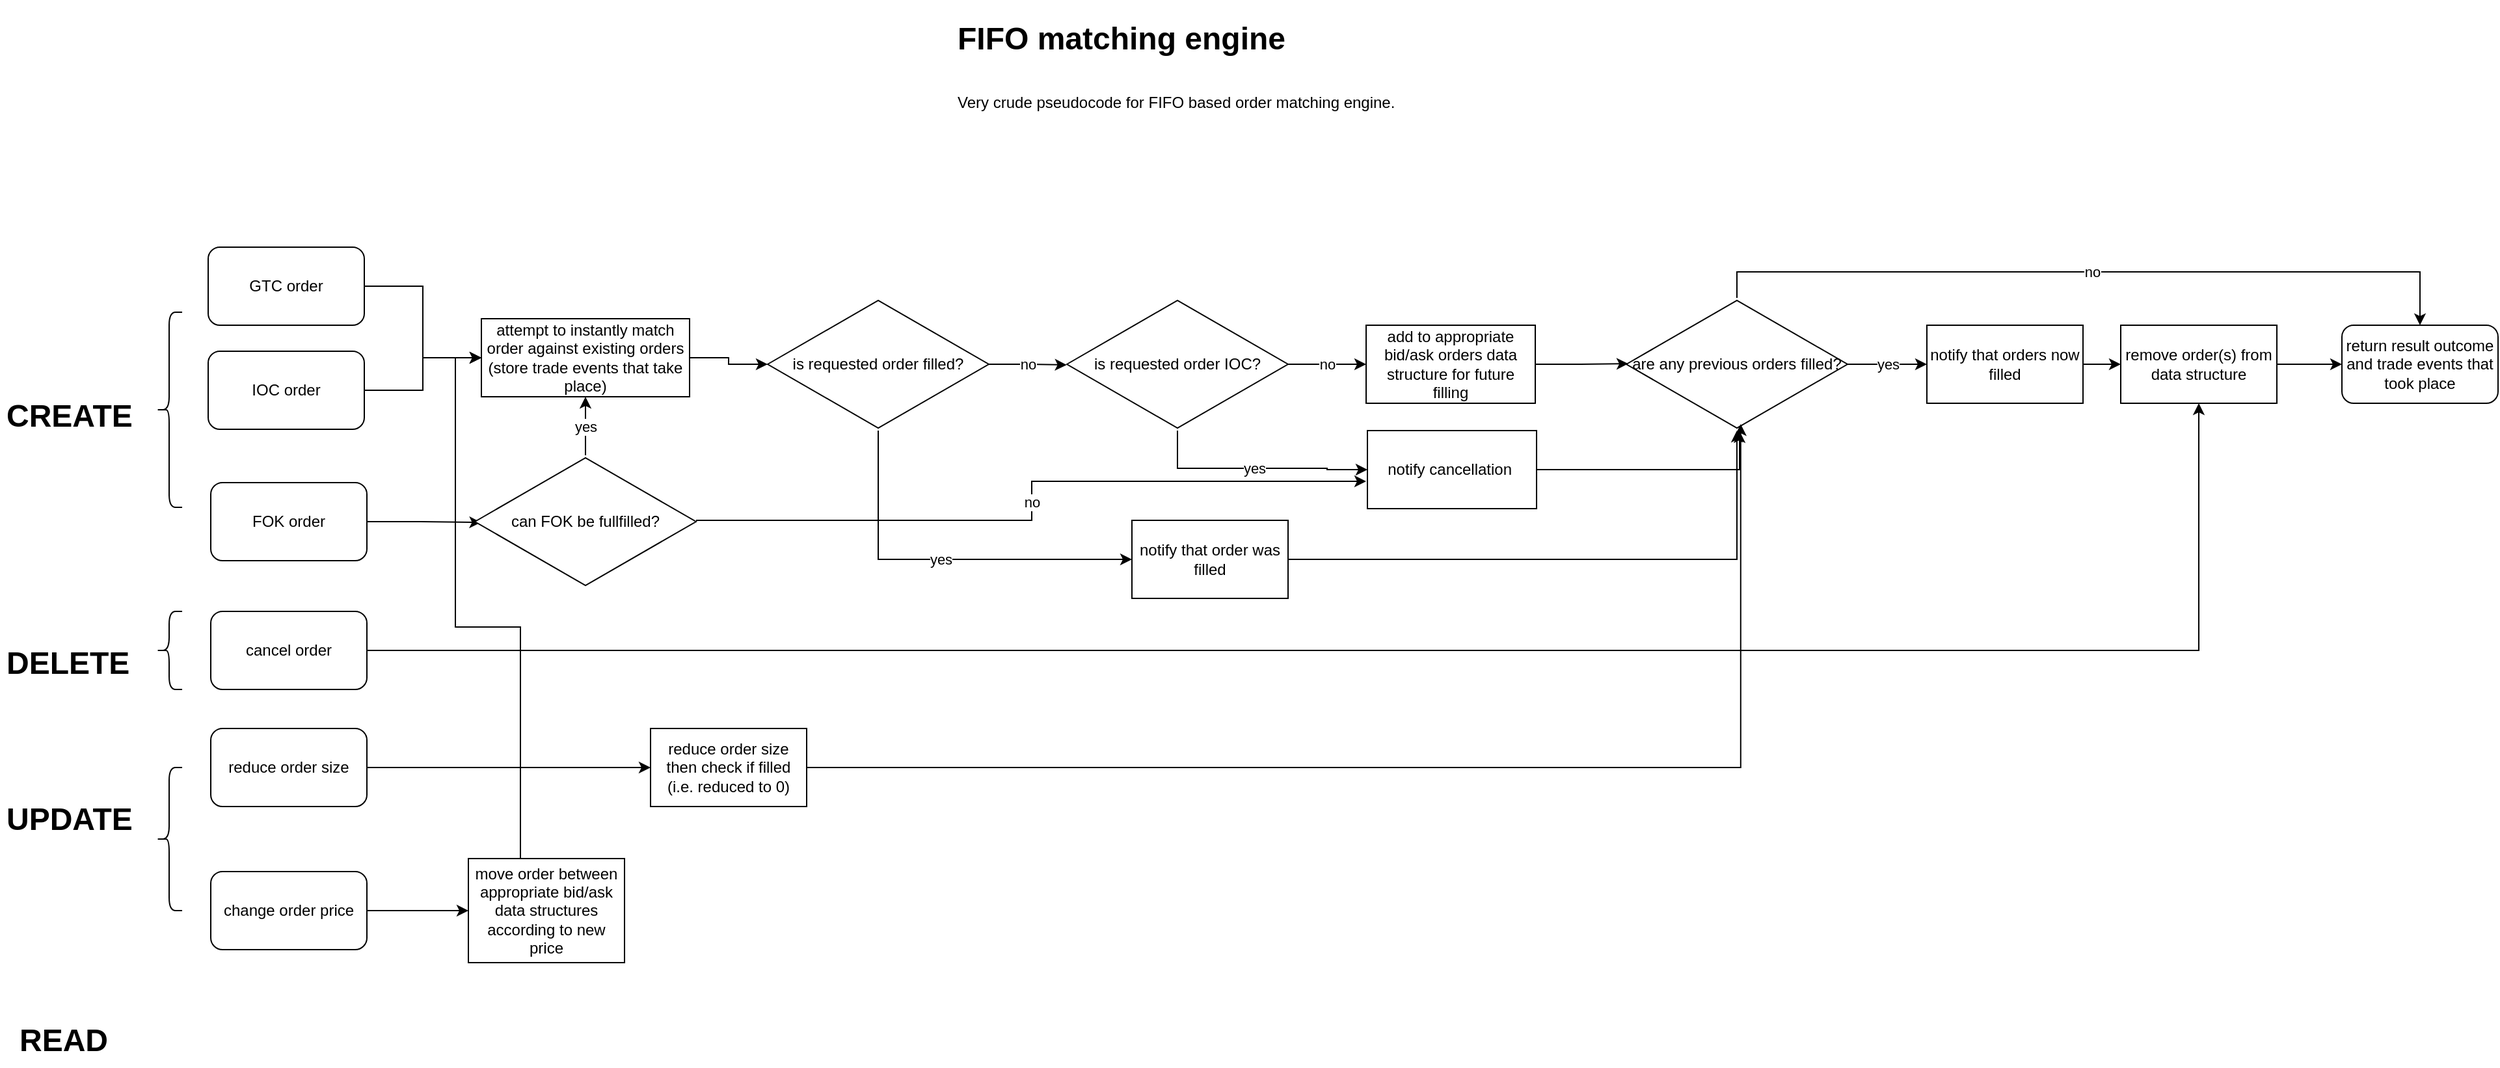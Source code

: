 <mxfile version="20.7.4" type="device"><diagram id="y34VPGZwRIGV8kX6zYTA" name="Page-1"><mxGraphModel dx="1674" dy="836" grid="1" gridSize="10" guides="1" tooltips="1" connect="1" arrows="1" fold="1" page="1" pageScale="1" pageWidth="850" pageHeight="1100" math="0" shadow="0"><root><mxCell id="0"/><mxCell id="1" parent="0"/><mxCell id="2TLnJtP0Go3Tw2eCNSiA-32" style="edgeStyle=orthogonalEdgeStyle;rounded=0;orthogonalLoop=1;jettySize=auto;html=1;entryX=0;entryY=0.5;entryDx=0;entryDy=0;" parent="1" source="2TLnJtP0Go3Tw2eCNSiA-1" target="2TLnJtP0Go3Tw2eCNSiA-4" edge="1"><mxGeometry relative="1" as="geometry"/></mxCell><mxCell id="2TLnJtP0Go3Tw2eCNSiA-1" value="GTC order" style="rounded=1;whiteSpace=wrap;html=1;" parent="1" vertex="1"><mxGeometry x="280" y="390" width="120" height="60" as="geometry"/></mxCell><mxCell id="2TLnJtP0Go3Tw2eCNSiA-33" style="edgeStyle=orthogonalEdgeStyle;rounded=0;orthogonalLoop=1;jettySize=auto;html=1;entryX=0;entryY=0.5;entryDx=0;entryDy=0;" parent="1" source="2TLnJtP0Go3Tw2eCNSiA-2" target="2TLnJtP0Go3Tw2eCNSiA-4" edge="1"><mxGeometry relative="1" as="geometry"/></mxCell><mxCell id="2TLnJtP0Go3Tw2eCNSiA-2" value="IOC order" style="rounded=1;whiteSpace=wrap;html=1;" parent="1" vertex="1"><mxGeometry x="280" y="470" width="120" height="60" as="geometry"/></mxCell><mxCell id="2TLnJtP0Go3Tw2eCNSiA-31" style="edgeStyle=orthogonalEdgeStyle;rounded=0;orthogonalLoop=1;jettySize=auto;html=1;entryX=0.028;entryY=0.506;entryDx=0;entryDy=0;entryPerimeter=0;" parent="1" source="2TLnJtP0Go3Tw2eCNSiA-3" target="2TLnJtP0Go3Tw2eCNSiA-28" edge="1"><mxGeometry relative="1" as="geometry"/></mxCell><mxCell id="2TLnJtP0Go3Tw2eCNSiA-3" value="FOK order" style="rounded=1;whiteSpace=wrap;html=1;" parent="1" vertex="1"><mxGeometry x="282" y="571" width="120" height="60" as="geometry"/></mxCell><mxCell id="2TLnJtP0Go3Tw2eCNSiA-34" style="edgeStyle=orthogonalEdgeStyle;rounded=0;orthogonalLoop=1;jettySize=auto;html=1;" parent="1" source="2TLnJtP0Go3Tw2eCNSiA-4" target="2TLnJtP0Go3Tw2eCNSiA-6" edge="1"><mxGeometry relative="1" as="geometry"/></mxCell><mxCell id="2TLnJtP0Go3Tw2eCNSiA-4" value="attempt to instantly match order against existing orders (store trade events that take place)" style="rounded=0;whiteSpace=wrap;html=1;" parent="1" vertex="1"><mxGeometry x="490" y="445" width="160" height="60" as="geometry"/></mxCell><mxCell id="2TLnJtP0Go3Tw2eCNSiA-8" value="no" style="edgeStyle=orthogonalEdgeStyle;rounded=0;orthogonalLoop=1;jettySize=auto;html=1;entryX=-0.001;entryY=0.505;entryDx=0;entryDy=0;entryPerimeter=0;" parent="1" source="2TLnJtP0Go3Tw2eCNSiA-6" target="2TLnJtP0Go3Tw2eCNSiA-21" edge="1"><mxGeometry relative="1" as="geometry"><mxPoint x="930" y="480" as="targetPoint"/></mxGeometry></mxCell><mxCell id="2TLnJtP0Go3Tw2eCNSiA-18" value="yes" style="edgeStyle=orthogonalEdgeStyle;rounded=0;orthogonalLoop=1;jettySize=auto;html=1;entryX=0;entryY=0.5;entryDx=0;entryDy=0;" parent="1" source="2TLnJtP0Go3Tw2eCNSiA-6" target="2TLnJtP0Go3Tw2eCNSiA-17" edge="1"><mxGeometry relative="1" as="geometry"><Array as="points"><mxPoint x="795" y="630"/></Array></mxGeometry></mxCell><mxCell id="2TLnJtP0Go3Tw2eCNSiA-6" value="is requested order filled?" style="html=1;whiteSpace=wrap;aspect=fixed;shape=isoRectangle;" parent="1" vertex="1"><mxGeometry x="710" y="429" width="170" height="102" as="geometry"/></mxCell><mxCell id="2TLnJtP0Go3Tw2eCNSiA-15" value="yes" style="edgeStyle=orthogonalEdgeStyle;rounded=0;orthogonalLoop=1;jettySize=auto;html=1;entryX=0;entryY=0.5;entryDx=0;entryDy=0;" parent="1" source="2TLnJtP0Go3Tw2eCNSiA-12" target="2TLnJtP0Go3Tw2eCNSiA-14" edge="1"><mxGeometry relative="1" as="geometry"/></mxCell><mxCell id="2TLnJtP0Go3Tw2eCNSiA-38" value="no" style="edgeStyle=orthogonalEdgeStyle;rounded=0;orthogonalLoop=1;jettySize=auto;html=1;entryX=0.5;entryY=0;entryDx=0;entryDy=0;" parent="1" source="2TLnJtP0Go3Tw2eCNSiA-12" target="2TLnJtP0Go3Tw2eCNSiA-16" edge="1"><mxGeometry relative="1" as="geometry"><Array as="points"><mxPoint x="1455" y="409"/><mxPoint x="1980" y="409"/></Array></mxGeometry></mxCell><mxCell id="2TLnJtP0Go3Tw2eCNSiA-12" value="are any previous orders filled?" style="html=1;whiteSpace=wrap;aspect=fixed;shape=isoRectangle;" parent="1" vertex="1"><mxGeometry x="1370" y="429" width="170" height="102" as="geometry"/></mxCell><mxCell id="2TLnJtP0Go3Tw2eCNSiA-43" style="edgeStyle=orthogonalEdgeStyle;rounded=0;orthogonalLoop=1;jettySize=auto;html=1;entryX=0;entryY=0.5;entryDx=0;entryDy=0;" parent="1" source="2TLnJtP0Go3Tw2eCNSiA-14" target="2TLnJtP0Go3Tw2eCNSiA-40" edge="1"><mxGeometry relative="1" as="geometry"/></mxCell><mxCell id="2TLnJtP0Go3Tw2eCNSiA-14" value="notify that orders now filled" style="rounded=0;whiteSpace=wrap;html=1;" parent="1" vertex="1"><mxGeometry x="1601" y="450" width="120" height="60" as="geometry"/></mxCell><mxCell id="2TLnJtP0Go3Tw2eCNSiA-16" value="return result outcome and trade events that took place" style="rounded=1;whiteSpace=wrap;html=1;" parent="1" vertex="1"><mxGeometry x="1920" y="450" width="120" height="60" as="geometry"/></mxCell><mxCell id="2TLnJtP0Go3Tw2eCNSiA-37" style="edgeStyle=orthogonalEdgeStyle;rounded=0;orthogonalLoop=1;jettySize=auto;html=1;" parent="1" source="2TLnJtP0Go3Tw2eCNSiA-17" target="2TLnJtP0Go3Tw2eCNSiA-12" edge="1"><mxGeometry relative="1" as="geometry"/></mxCell><mxCell id="2TLnJtP0Go3Tw2eCNSiA-17" value="notify that order was filled" style="rounded=0;whiteSpace=wrap;html=1;" parent="1" vertex="1"><mxGeometry x="990" y="600" width="120" height="60" as="geometry"/></mxCell><mxCell id="2TLnJtP0Go3Tw2eCNSiA-35" style="edgeStyle=orthogonalEdgeStyle;rounded=0;orthogonalLoop=1;jettySize=auto;html=1;entryX=0.009;entryY=0.496;entryDx=0;entryDy=0;entryPerimeter=0;" parent="1" source="2TLnJtP0Go3Tw2eCNSiA-20" target="2TLnJtP0Go3Tw2eCNSiA-12" edge="1"><mxGeometry relative="1" as="geometry"/></mxCell><mxCell id="2TLnJtP0Go3Tw2eCNSiA-20" value="add to appropriate bid/ask orders data structure for future filling" style="rounded=0;whiteSpace=wrap;html=1;" parent="1" vertex="1"><mxGeometry x="1170" y="450" width="130" height="60" as="geometry"/></mxCell><mxCell id="2TLnJtP0Go3Tw2eCNSiA-24" value="yes" style="edgeStyle=orthogonalEdgeStyle;rounded=0;orthogonalLoop=1;jettySize=auto;html=1;entryX=0;entryY=0.5;entryDx=0;entryDy=0;" parent="1" source="2TLnJtP0Go3Tw2eCNSiA-21" target="2TLnJtP0Go3Tw2eCNSiA-23" edge="1"><mxGeometry relative="1" as="geometry"><Array as="points"><mxPoint x="1025" y="560"/><mxPoint x="1140" y="560"/><mxPoint x="1140" y="561"/></Array></mxGeometry></mxCell><mxCell id="2TLnJtP0Go3Tw2eCNSiA-25" value="no" style="edgeStyle=orthogonalEdgeStyle;rounded=0;orthogonalLoop=1;jettySize=auto;html=1;entryX=0;entryY=0.5;entryDx=0;entryDy=0;" parent="1" source="2TLnJtP0Go3Tw2eCNSiA-21" target="2TLnJtP0Go3Tw2eCNSiA-20" edge="1"><mxGeometry relative="1" as="geometry"/></mxCell><mxCell id="2TLnJtP0Go3Tw2eCNSiA-21" value="is requested order IOC?" style="html=1;whiteSpace=wrap;aspect=fixed;shape=isoRectangle;" parent="1" vertex="1"><mxGeometry x="940" y="429" width="170" height="102" as="geometry"/></mxCell><mxCell id="2TLnJtP0Go3Tw2eCNSiA-36" style="edgeStyle=orthogonalEdgeStyle;rounded=0;orthogonalLoop=1;jettySize=auto;html=1;entryX=0.512;entryY=1.004;entryDx=0;entryDy=0;entryPerimeter=0;" parent="1" source="2TLnJtP0Go3Tw2eCNSiA-23" target="2TLnJtP0Go3Tw2eCNSiA-12" edge="1"><mxGeometry relative="1" as="geometry"/></mxCell><mxCell id="2TLnJtP0Go3Tw2eCNSiA-23" value="notify cancellation&amp;nbsp;" style="rounded=0;whiteSpace=wrap;html=1;" parent="1" vertex="1"><mxGeometry x="1171" y="531" width="130" height="60" as="geometry"/></mxCell><mxCell id="2TLnJtP0Go3Tw2eCNSiA-29" value="yes" style="edgeStyle=orthogonalEdgeStyle;rounded=0;orthogonalLoop=1;jettySize=auto;html=1;" parent="1" source="2TLnJtP0Go3Tw2eCNSiA-28" target="2TLnJtP0Go3Tw2eCNSiA-4" edge="1"><mxGeometry relative="1" as="geometry"/></mxCell><mxCell id="2TLnJtP0Go3Tw2eCNSiA-30" value="no" style="edgeStyle=orthogonalEdgeStyle;rounded=0;orthogonalLoop=1;jettySize=auto;html=1;" parent="1" source="2TLnJtP0Go3Tw2eCNSiA-28" edge="1"><mxGeometry relative="1" as="geometry"><mxPoint x="1170" y="570" as="targetPoint"/><Array as="points"><mxPoint x="913" y="600"/><mxPoint x="913" y="570"/><mxPoint x="1170" y="570"/></Array></mxGeometry></mxCell><mxCell id="2TLnJtP0Go3Tw2eCNSiA-28" value="can FOK be fullfilled?" style="html=1;whiteSpace=wrap;aspect=fixed;shape=isoRectangle;" parent="1" vertex="1"><mxGeometry x="485" y="550" width="170" height="102" as="geometry"/></mxCell><mxCell id="2TLnJtP0Go3Tw2eCNSiA-45" style="edgeStyle=orthogonalEdgeStyle;rounded=0;orthogonalLoop=1;jettySize=auto;html=1;" parent="1" source="2TLnJtP0Go3Tw2eCNSiA-39" target="2TLnJtP0Go3Tw2eCNSiA-40" edge="1"><mxGeometry relative="1" as="geometry"/></mxCell><mxCell id="2TLnJtP0Go3Tw2eCNSiA-39" value="cancel order" style="rounded=1;whiteSpace=wrap;html=1;" parent="1" vertex="1"><mxGeometry x="282" y="670" width="120" height="60" as="geometry"/></mxCell><mxCell id="2TLnJtP0Go3Tw2eCNSiA-42" style="edgeStyle=orthogonalEdgeStyle;rounded=0;orthogonalLoop=1;jettySize=auto;html=1;entryX=0;entryY=0.5;entryDx=0;entryDy=0;" parent="1" source="2TLnJtP0Go3Tw2eCNSiA-40" target="2TLnJtP0Go3Tw2eCNSiA-16" edge="1"><mxGeometry relative="1" as="geometry"/></mxCell><mxCell id="2TLnJtP0Go3Tw2eCNSiA-40" value="remove order(s) from data structure" style="rounded=0;whiteSpace=wrap;html=1;" parent="1" vertex="1"><mxGeometry x="1750" y="450" width="120" height="60" as="geometry"/></mxCell><mxCell id="2TLnJtP0Go3Tw2eCNSiA-50" style="edgeStyle=orthogonalEdgeStyle;rounded=0;orthogonalLoop=1;jettySize=auto;html=1;" parent="1" source="2TLnJtP0Go3Tw2eCNSiA-46" target="2TLnJtP0Go3Tw2eCNSiA-47" edge="1"><mxGeometry relative="1" as="geometry"/></mxCell><mxCell id="2TLnJtP0Go3Tw2eCNSiA-46" value="reduce order size" style="rounded=1;whiteSpace=wrap;html=1;" parent="1" vertex="1"><mxGeometry x="282" y="760" width="120" height="60" as="geometry"/></mxCell><mxCell id="2TLnJtP0Go3Tw2eCNSiA-49" style="edgeStyle=orthogonalEdgeStyle;rounded=0;orthogonalLoop=1;jettySize=auto;html=1;entryX=0.517;entryY=0.951;entryDx=0;entryDy=0;entryPerimeter=0;" parent="1" source="2TLnJtP0Go3Tw2eCNSiA-47" target="2TLnJtP0Go3Tw2eCNSiA-12" edge="1"><mxGeometry relative="1" as="geometry"/></mxCell><mxCell id="2TLnJtP0Go3Tw2eCNSiA-47" value="reduce order size then check if filled (i.e. reduced to 0)" style="rounded=0;whiteSpace=wrap;html=1;" parent="1" vertex="1"><mxGeometry x="620" y="760" width="120" height="60" as="geometry"/></mxCell><mxCell id="2TLnJtP0Go3Tw2eCNSiA-53" style="edgeStyle=orthogonalEdgeStyle;rounded=0;orthogonalLoop=1;jettySize=auto;html=1;" parent="1" source="2TLnJtP0Go3Tw2eCNSiA-51" target="2TLnJtP0Go3Tw2eCNSiA-52" edge="1"><mxGeometry relative="1" as="geometry"/></mxCell><mxCell id="2TLnJtP0Go3Tw2eCNSiA-51" value="change order price" style="rounded=1;whiteSpace=wrap;html=1;" parent="1" vertex="1"><mxGeometry x="282" y="870" width="120" height="60" as="geometry"/></mxCell><mxCell id="2TLnJtP0Go3Tw2eCNSiA-54" style="edgeStyle=orthogonalEdgeStyle;rounded=0;orthogonalLoop=1;jettySize=auto;html=1;" parent="1" source="2TLnJtP0Go3Tw2eCNSiA-52" target="2TLnJtP0Go3Tw2eCNSiA-4" edge="1"><mxGeometry relative="1" as="geometry"><Array as="points"><mxPoint x="520" y="682"/><mxPoint x="470" y="682"/><mxPoint x="470" y="475"/></Array></mxGeometry></mxCell><mxCell id="2TLnJtP0Go3Tw2eCNSiA-52" value="move order between appropriate bid/ask data structures according to new price" style="rounded=0;whiteSpace=wrap;html=1;" parent="1" vertex="1"><mxGeometry x="480" y="860" width="120" height="80" as="geometry"/></mxCell><mxCell id="2TLnJtP0Go3Tw2eCNSiA-55" value="&lt;h1&gt;CREATE&lt;/h1&gt;" style="text;html=1;strokeColor=none;fillColor=none;spacing=5;spacingTop=-20;whiteSpace=wrap;overflow=hidden;rounded=0;" parent="1" vertex="1"><mxGeometry x="120" y="500" width="110" height="40" as="geometry"/></mxCell><mxCell id="2TLnJtP0Go3Tw2eCNSiA-56" value="&lt;h1&gt;DELETE&lt;/h1&gt;" style="text;html=1;strokeColor=none;fillColor=none;spacing=5;spacingTop=-20;whiteSpace=wrap;overflow=hidden;rounded=0;" parent="1" vertex="1"><mxGeometry x="120" y="690" width="110" height="40" as="geometry"/></mxCell><mxCell id="2TLnJtP0Go3Tw2eCNSiA-57" value="&lt;h1&gt;UPDATE&lt;/h1&gt;" style="text;html=1;strokeColor=none;fillColor=none;spacing=5;spacingTop=-20;whiteSpace=wrap;overflow=hidden;rounded=0;" parent="1" vertex="1"><mxGeometry x="120" y="810" width="110" height="40" as="geometry"/></mxCell><mxCell id="2TLnJtP0Go3Tw2eCNSiA-58" value="&lt;h1&gt;READ&lt;/h1&gt;" style="text;html=1;strokeColor=none;fillColor=none;spacing=5;spacingTop=-20;whiteSpace=wrap;overflow=hidden;rounded=0;" parent="1" vertex="1"><mxGeometry x="130" y="980" width="110" height="40" as="geometry"/></mxCell><mxCell id="2TLnJtP0Go3Tw2eCNSiA-59" value="" style="shape=curlyBracket;whiteSpace=wrap;html=1;rounded=1;labelPosition=left;verticalLabelPosition=middle;align=right;verticalAlign=middle;" parent="1" vertex="1"><mxGeometry x="240" y="440" width="20" height="150" as="geometry"/></mxCell><mxCell id="2TLnJtP0Go3Tw2eCNSiA-60" value="" style="shape=curlyBracket;whiteSpace=wrap;html=1;rounded=1;labelPosition=left;verticalLabelPosition=middle;align=right;verticalAlign=middle;size=0.5;" parent="1" vertex="1"><mxGeometry x="240" y="670" width="20" height="60" as="geometry"/></mxCell><mxCell id="2TLnJtP0Go3Tw2eCNSiA-61" value="" style="shape=curlyBracket;whiteSpace=wrap;html=1;rounded=1;labelPosition=left;verticalLabelPosition=middle;align=right;verticalAlign=middle;size=0.5;" parent="1" vertex="1"><mxGeometry x="240" y="790" width="20" height="110" as="geometry"/></mxCell><mxCell id="2TLnJtP0Go3Tw2eCNSiA-62" value="&lt;h1&gt;&lt;span style=&quot;background-color: initial;&quot;&gt;FIFO matching engine&amp;nbsp;&lt;/span&gt;&lt;/h1&gt;&lt;h1&gt;&lt;span style=&quot;background-color: initial; font-size: 12px; font-weight: normal;&quot;&gt;Very crude pseudocode for FIFO based order matching engine.&lt;/span&gt;&lt;br&gt;&lt;/h1&gt;" style="text;html=1;strokeColor=none;fillColor=none;spacing=5;spacingTop=-20;whiteSpace=wrap;overflow=hidden;rounded=0;" parent="1" vertex="1"><mxGeometry x="851" y="210" width="450" height="120" as="geometry"/></mxCell></root></mxGraphModel></diagram></mxfile>